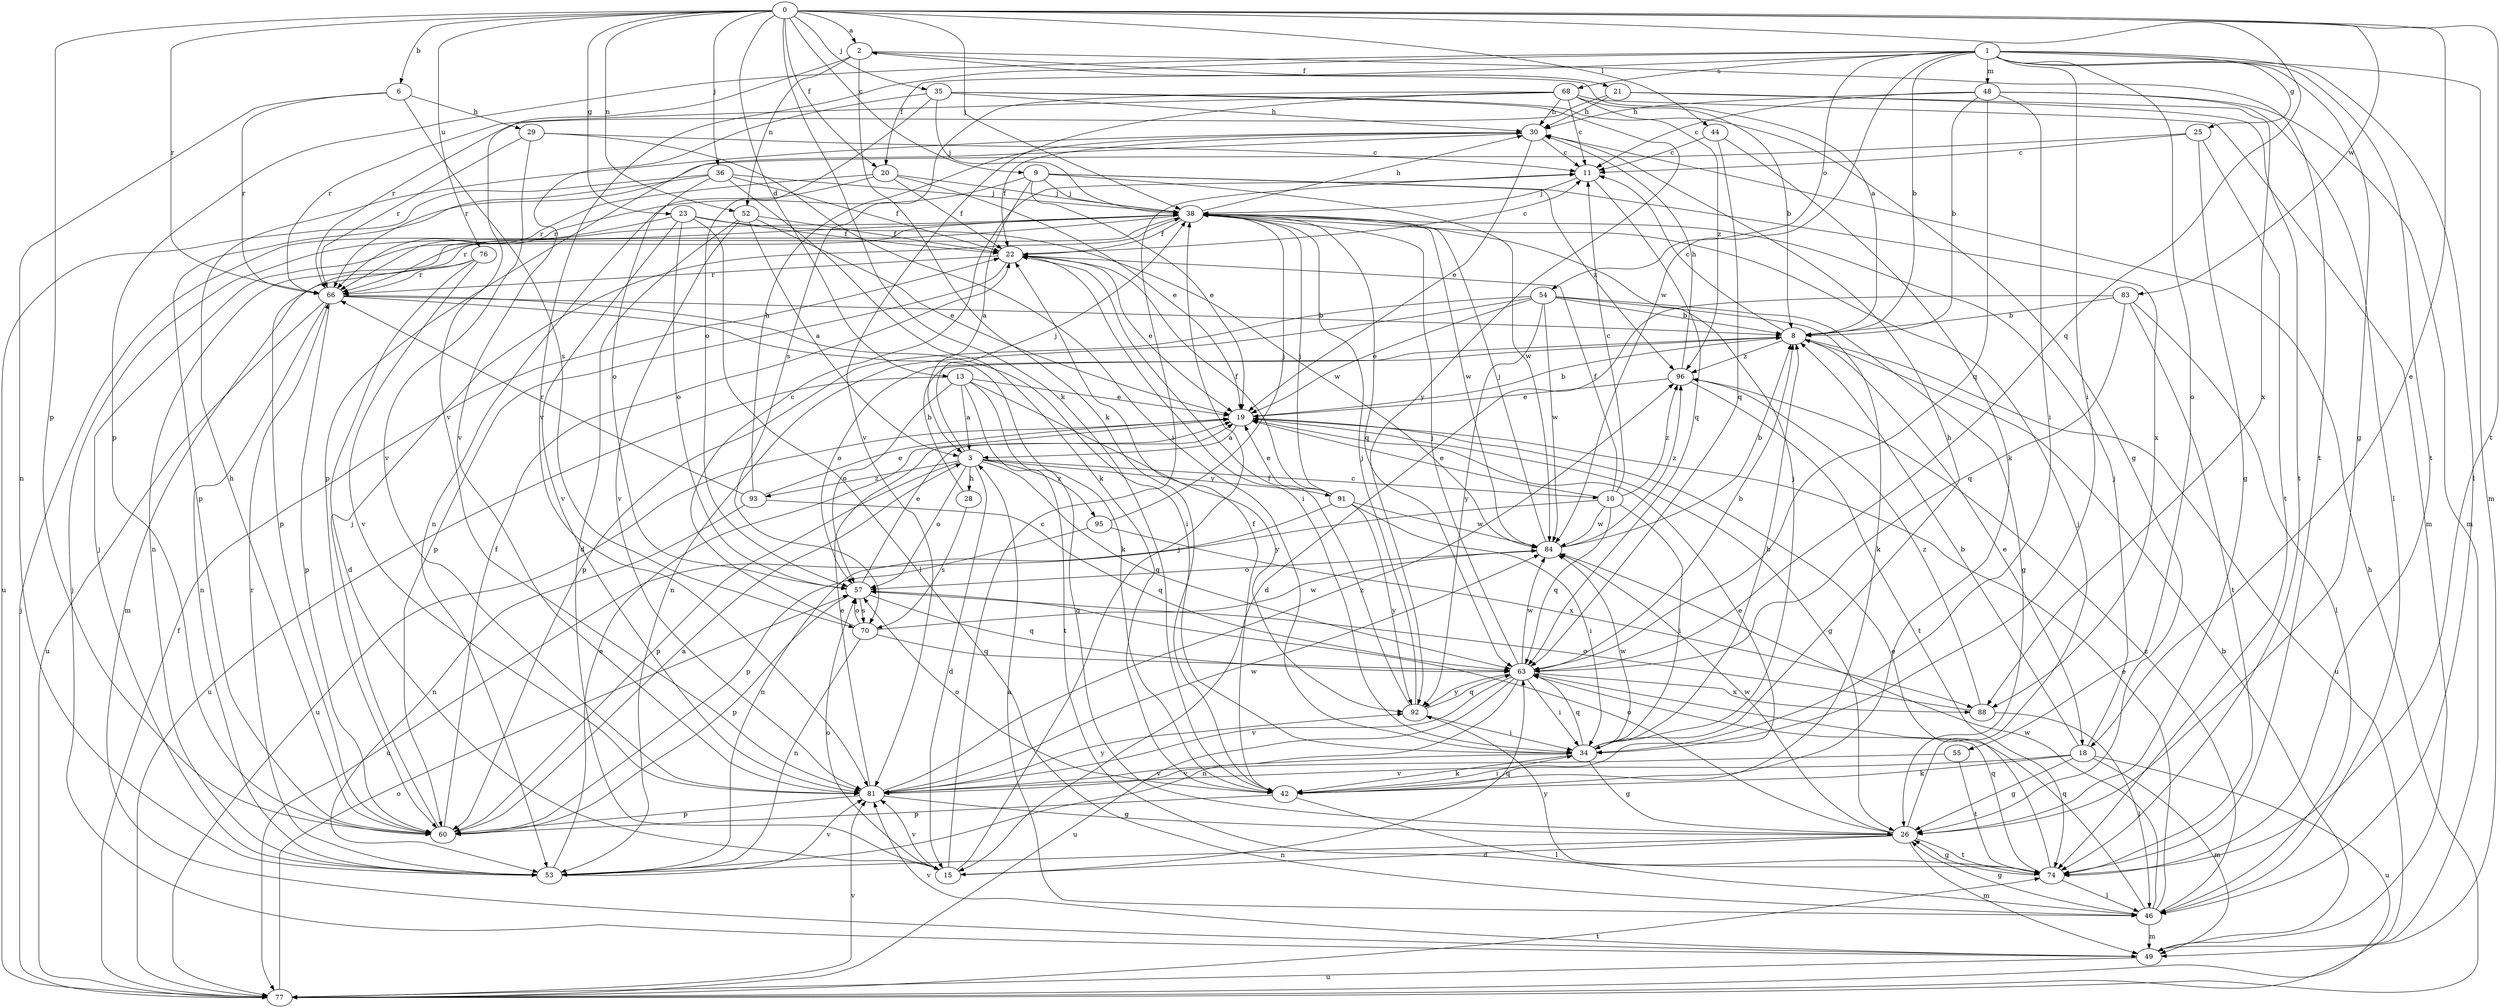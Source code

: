 strict digraph  {
0;
1;
2;
3;
6;
8;
9;
10;
11;
13;
15;
18;
19;
20;
21;
22;
23;
25;
26;
28;
29;
30;
34;
35;
36;
38;
42;
44;
46;
48;
49;
52;
53;
54;
55;
57;
60;
63;
66;
68;
70;
74;
76;
77;
81;
83;
84;
88;
91;
92;
93;
95;
96;
0 -> 2  [label=a];
0 -> 6  [label=b];
0 -> 9  [label=c];
0 -> 13  [label=d];
0 -> 18  [label=e];
0 -> 20  [label=f];
0 -> 23  [label=g];
0 -> 35  [label=j];
0 -> 36  [label=j];
0 -> 38  [label=j];
0 -> 42  [label=k];
0 -> 44  [label=l];
0 -> 52  [label=n];
0 -> 60  [label=p];
0 -> 63  [label=q];
0 -> 66  [label=r];
0 -> 74  [label=t];
0 -> 76  [label=u];
0 -> 83  [label=w];
1 -> 8  [label=b];
1 -> 20  [label=f];
1 -> 25  [label=g];
1 -> 26  [label=g];
1 -> 34  [label=i];
1 -> 46  [label=l];
1 -> 48  [label=m];
1 -> 49  [label=m];
1 -> 54  [label=o];
1 -> 55  [label=o];
1 -> 60  [label=p];
1 -> 68  [label=s];
1 -> 74  [label=t];
1 -> 81  [label=v];
1 -> 84  [label=w];
2 -> 21  [label=f];
2 -> 42  [label=k];
2 -> 52  [label=n];
2 -> 74  [label=t];
2 -> 81  [label=v];
3 -> 10  [label=c];
3 -> 15  [label=d];
3 -> 28  [label=h];
3 -> 38  [label=j];
3 -> 57  [label=o];
3 -> 60  [label=p];
3 -> 63  [label=q];
3 -> 91  [label=y];
3 -> 93  [label=z];
3 -> 95  [label=z];
6 -> 29  [label=h];
6 -> 53  [label=n];
6 -> 66  [label=r];
6 -> 70  [label=s];
8 -> 2  [label=a];
8 -> 11  [label=c];
8 -> 18  [label=e];
8 -> 57  [label=o];
8 -> 77  [label=u];
8 -> 96  [label=z];
9 -> 3  [label=a];
9 -> 19  [label=e];
9 -> 38  [label=j];
9 -> 66  [label=r];
9 -> 84  [label=w];
9 -> 88  [label=x];
9 -> 96  [label=z];
10 -> 11  [label=c];
10 -> 19  [label=e];
10 -> 22  [label=f];
10 -> 34  [label=i];
10 -> 63  [label=q];
10 -> 77  [label=u];
10 -> 84  [label=w];
10 -> 96  [label=z];
11 -> 38  [label=j];
11 -> 63  [label=q];
13 -> 3  [label=a];
13 -> 19  [label=e];
13 -> 26  [label=g];
13 -> 57  [label=o];
13 -> 74  [label=t];
13 -> 77  [label=u];
13 -> 92  [label=y];
15 -> 11  [label=c];
15 -> 38  [label=j];
15 -> 57  [label=o];
15 -> 63  [label=q];
15 -> 81  [label=v];
18 -> 8  [label=b];
18 -> 26  [label=g];
18 -> 38  [label=j];
18 -> 42  [label=k];
18 -> 49  [label=m];
18 -> 77  [label=u];
18 -> 81  [label=v];
19 -> 3  [label=a];
19 -> 8  [label=b];
19 -> 26  [label=g];
19 -> 77  [label=u];
20 -> 19  [label=e];
20 -> 22  [label=f];
20 -> 38  [label=j];
20 -> 53  [label=n];
20 -> 66  [label=r];
21 -> 30  [label=h];
21 -> 66  [label=r];
21 -> 74  [label=t];
21 -> 88  [label=x];
22 -> 11  [label=c];
22 -> 19  [label=e];
22 -> 34  [label=i];
22 -> 60  [label=p];
22 -> 66  [label=r];
23 -> 22  [label=f];
23 -> 46  [label=l];
23 -> 57  [label=o];
23 -> 66  [label=r];
23 -> 81  [label=v];
23 -> 84  [label=w];
25 -> 11  [label=c];
25 -> 26  [label=g];
25 -> 66  [label=r];
25 -> 74  [label=t];
26 -> 15  [label=d];
26 -> 38  [label=j];
26 -> 49  [label=m];
26 -> 53  [label=n];
26 -> 57  [label=o];
26 -> 74  [label=t];
26 -> 84  [label=w];
28 -> 8  [label=b];
28 -> 70  [label=s];
29 -> 11  [label=c];
29 -> 34  [label=i];
29 -> 66  [label=r];
29 -> 81  [label=v];
30 -> 11  [label=c];
30 -> 19  [label=e];
30 -> 22  [label=f];
30 -> 60  [label=p];
34 -> 8  [label=b];
34 -> 26  [label=g];
34 -> 30  [label=h];
34 -> 38  [label=j];
34 -> 42  [label=k];
34 -> 63  [label=q];
34 -> 81  [label=v];
34 -> 84  [label=w];
35 -> 26  [label=g];
35 -> 30  [label=h];
35 -> 38  [label=j];
35 -> 57  [label=o];
35 -> 81  [label=v];
35 -> 92  [label=y];
36 -> 22  [label=f];
36 -> 38  [label=j];
36 -> 42  [label=k];
36 -> 57  [label=o];
36 -> 60  [label=p];
36 -> 77  [label=u];
38 -> 22  [label=f];
38 -> 30  [label=h];
38 -> 53  [label=n];
38 -> 60  [label=p];
38 -> 63  [label=q];
38 -> 84  [label=w];
42 -> 19  [label=e];
42 -> 22  [label=f];
42 -> 34  [label=i];
42 -> 46  [label=l];
42 -> 57  [label=o];
42 -> 60  [label=p];
44 -> 11  [label=c];
44 -> 42  [label=k];
44 -> 63  [label=q];
46 -> 3  [label=a];
46 -> 19  [label=e];
46 -> 26  [label=g];
46 -> 49  [label=m];
46 -> 63  [label=q];
46 -> 84  [label=w];
46 -> 96  [label=z];
48 -> 8  [label=b];
48 -> 11  [label=c];
48 -> 30  [label=h];
48 -> 34  [label=i];
48 -> 46  [label=l];
48 -> 49  [label=m];
48 -> 63  [label=q];
49 -> 8  [label=b];
49 -> 38  [label=j];
49 -> 77  [label=u];
49 -> 81  [label=v];
52 -> 3  [label=a];
52 -> 15  [label=d];
52 -> 19  [label=e];
52 -> 22  [label=f];
52 -> 81  [label=v];
53 -> 19  [label=e];
53 -> 38  [label=j];
53 -> 66  [label=r];
53 -> 81  [label=v];
54 -> 8  [label=b];
54 -> 19  [label=e];
54 -> 26  [label=g];
54 -> 42  [label=k];
54 -> 53  [label=n];
54 -> 60  [label=p];
54 -> 84  [label=w];
54 -> 92  [label=y];
55 -> 74  [label=t];
55 -> 81  [label=v];
57 -> 19  [label=e];
57 -> 60  [label=p];
57 -> 63  [label=q];
57 -> 70  [label=s];
60 -> 3  [label=a];
60 -> 22  [label=f];
60 -> 30  [label=h];
60 -> 38  [label=j];
63 -> 8  [label=b];
63 -> 34  [label=i];
63 -> 38  [label=j];
63 -> 53  [label=n];
63 -> 77  [label=u];
63 -> 81  [label=v];
63 -> 84  [label=w];
63 -> 88  [label=x];
63 -> 92  [label=y];
66 -> 8  [label=b];
66 -> 34  [label=i];
66 -> 42  [label=k];
66 -> 53  [label=n];
66 -> 60  [label=p];
66 -> 77  [label=u];
68 -> 8  [label=b];
68 -> 11  [label=c];
68 -> 30  [label=h];
68 -> 49  [label=m];
68 -> 66  [label=r];
68 -> 70  [label=s];
68 -> 81  [label=v];
68 -> 96  [label=z];
70 -> 11  [label=c];
70 -> 53  [label=n];
70 -> 57  [label=o];
70 -> 63  [label=q];
70 -> 84  [label=w];
74 -> 19  [label=e];
74 -> 26  [label=g];
74 -> 46  [label=l];
74 -> 63  [label=q];
74 -> 92  [label=y];
76 -> 15  [label=d];
76 -> 49  [label=m];
76 -> 66  [label=r];
76 -> 81  [label=v];
77 -> 22  [label=f];
77 -> 30  [label=h];
77 -> 38  [label=j];
77 -> 57  [label=o];
77 -> 74  [label=t];
77 -> 81  [label=v];
81 -> 19  [label=e];
81 -> 26  [label=g];
81 -> 60  [label=p];
81 -> 84  [label=w];
81 -> 92  [label=y];
81 -> 96  [label=z];
83 -> 8  [label=b];
83 -> 15  [label=d];
83 -> 46  [label=l];
83 -> 63  [label=q];
83 -> 74  [label=t];
84 -> 8  [label=b];
84 -> 38  [label=j];
84 -> 57  [label=o];
84 -> 96  [label=z];
88 -> 46  [label=l];
88 -> 57  [label=o];
88 -> 96  [label=z];
91 -> 19  [label=e];
91 -> 22  [label=f];
91 -> 34  [label=i];
91 -> 38  [label=j];
91 -> 53  [label=n];
91 -> 84  [label=w];
91 -> 92  [label=y];
92 -> 22  [label=f];
92 -> 34  [label=i];
92 -> 38  [label=j];
92 -> 63  [label=q];
93 -> 19  [label=e];
93 -> 30  [label=h];
93 -> 53  [label=n];
93 -> 63  [label=q];
93 -> 66  [label=r];
95 -> 38  [label=j];
95 -> 60  [label=p];
95 -> 88  [label=x];
96 -> 19  [label=e];
96 -> 30  [label=h];
96 -> 74  [label=t];
}
